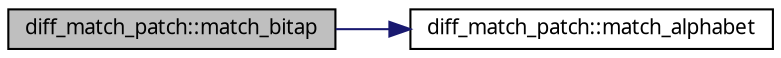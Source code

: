 digraph G
{
  edge [fontname="FreeSans.ttf",fontsize="10",labelfontname="FreeSans.ttf",labelfontsize="10"];
  node [fontname="FreeSans.ttf",fontsize="10",shape=record];
  rankdir=LR;
  Node1 [label="diff_match_patch::match_bitap",height=0.2,width=0.4,color="black", fillcolor="grey75", style="filled" fontcolor="black"];
  Node1 -> Node2 [color="midnightblue",fontsize="10",style="solid",fontname="FreeSans.ttf"];
  Node2 [label="diff_match_patch::match_alphabet",height=0.2,width=0.4,color="black", fillcolor="white", style="filled",URL="$classdiff__match__patch.html#a106c32e9978fc36cafe6f1bc8f81bf8d"];
}
